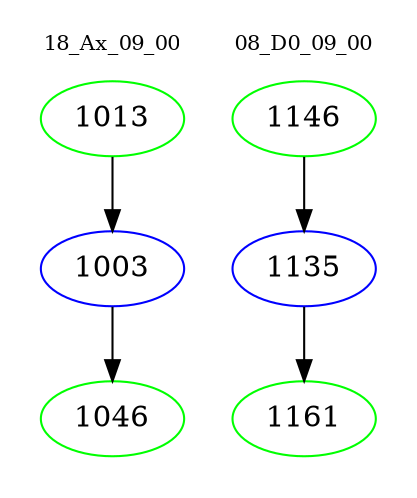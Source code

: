 digraph{
subgraph cluster_0 {
color = white
label = "18_Ax_09_00";
fontsize=10;
T0_1013 [label="1013", color="green"]
T0_1013 -> T0_1003 [color="black"]
T0_1003 [label="1003", color="blue"]
T0_1003 -> T0_1046 [color="black"]
T0_1046 [label="1046", color="green"]
}
subgraph cluster_1 {
color = white
label = "08_D0_09_00";
fontsize=10;
T1_1146 [label="1146", color="green"]
T1_1146 -> T1_1135 [color="black"]
T1_1135 [label="1135", color="blue"]
T1_1135 -> T1_1161 [color="black"]
T1_1161 [label="1161", color="green"]
}
}
